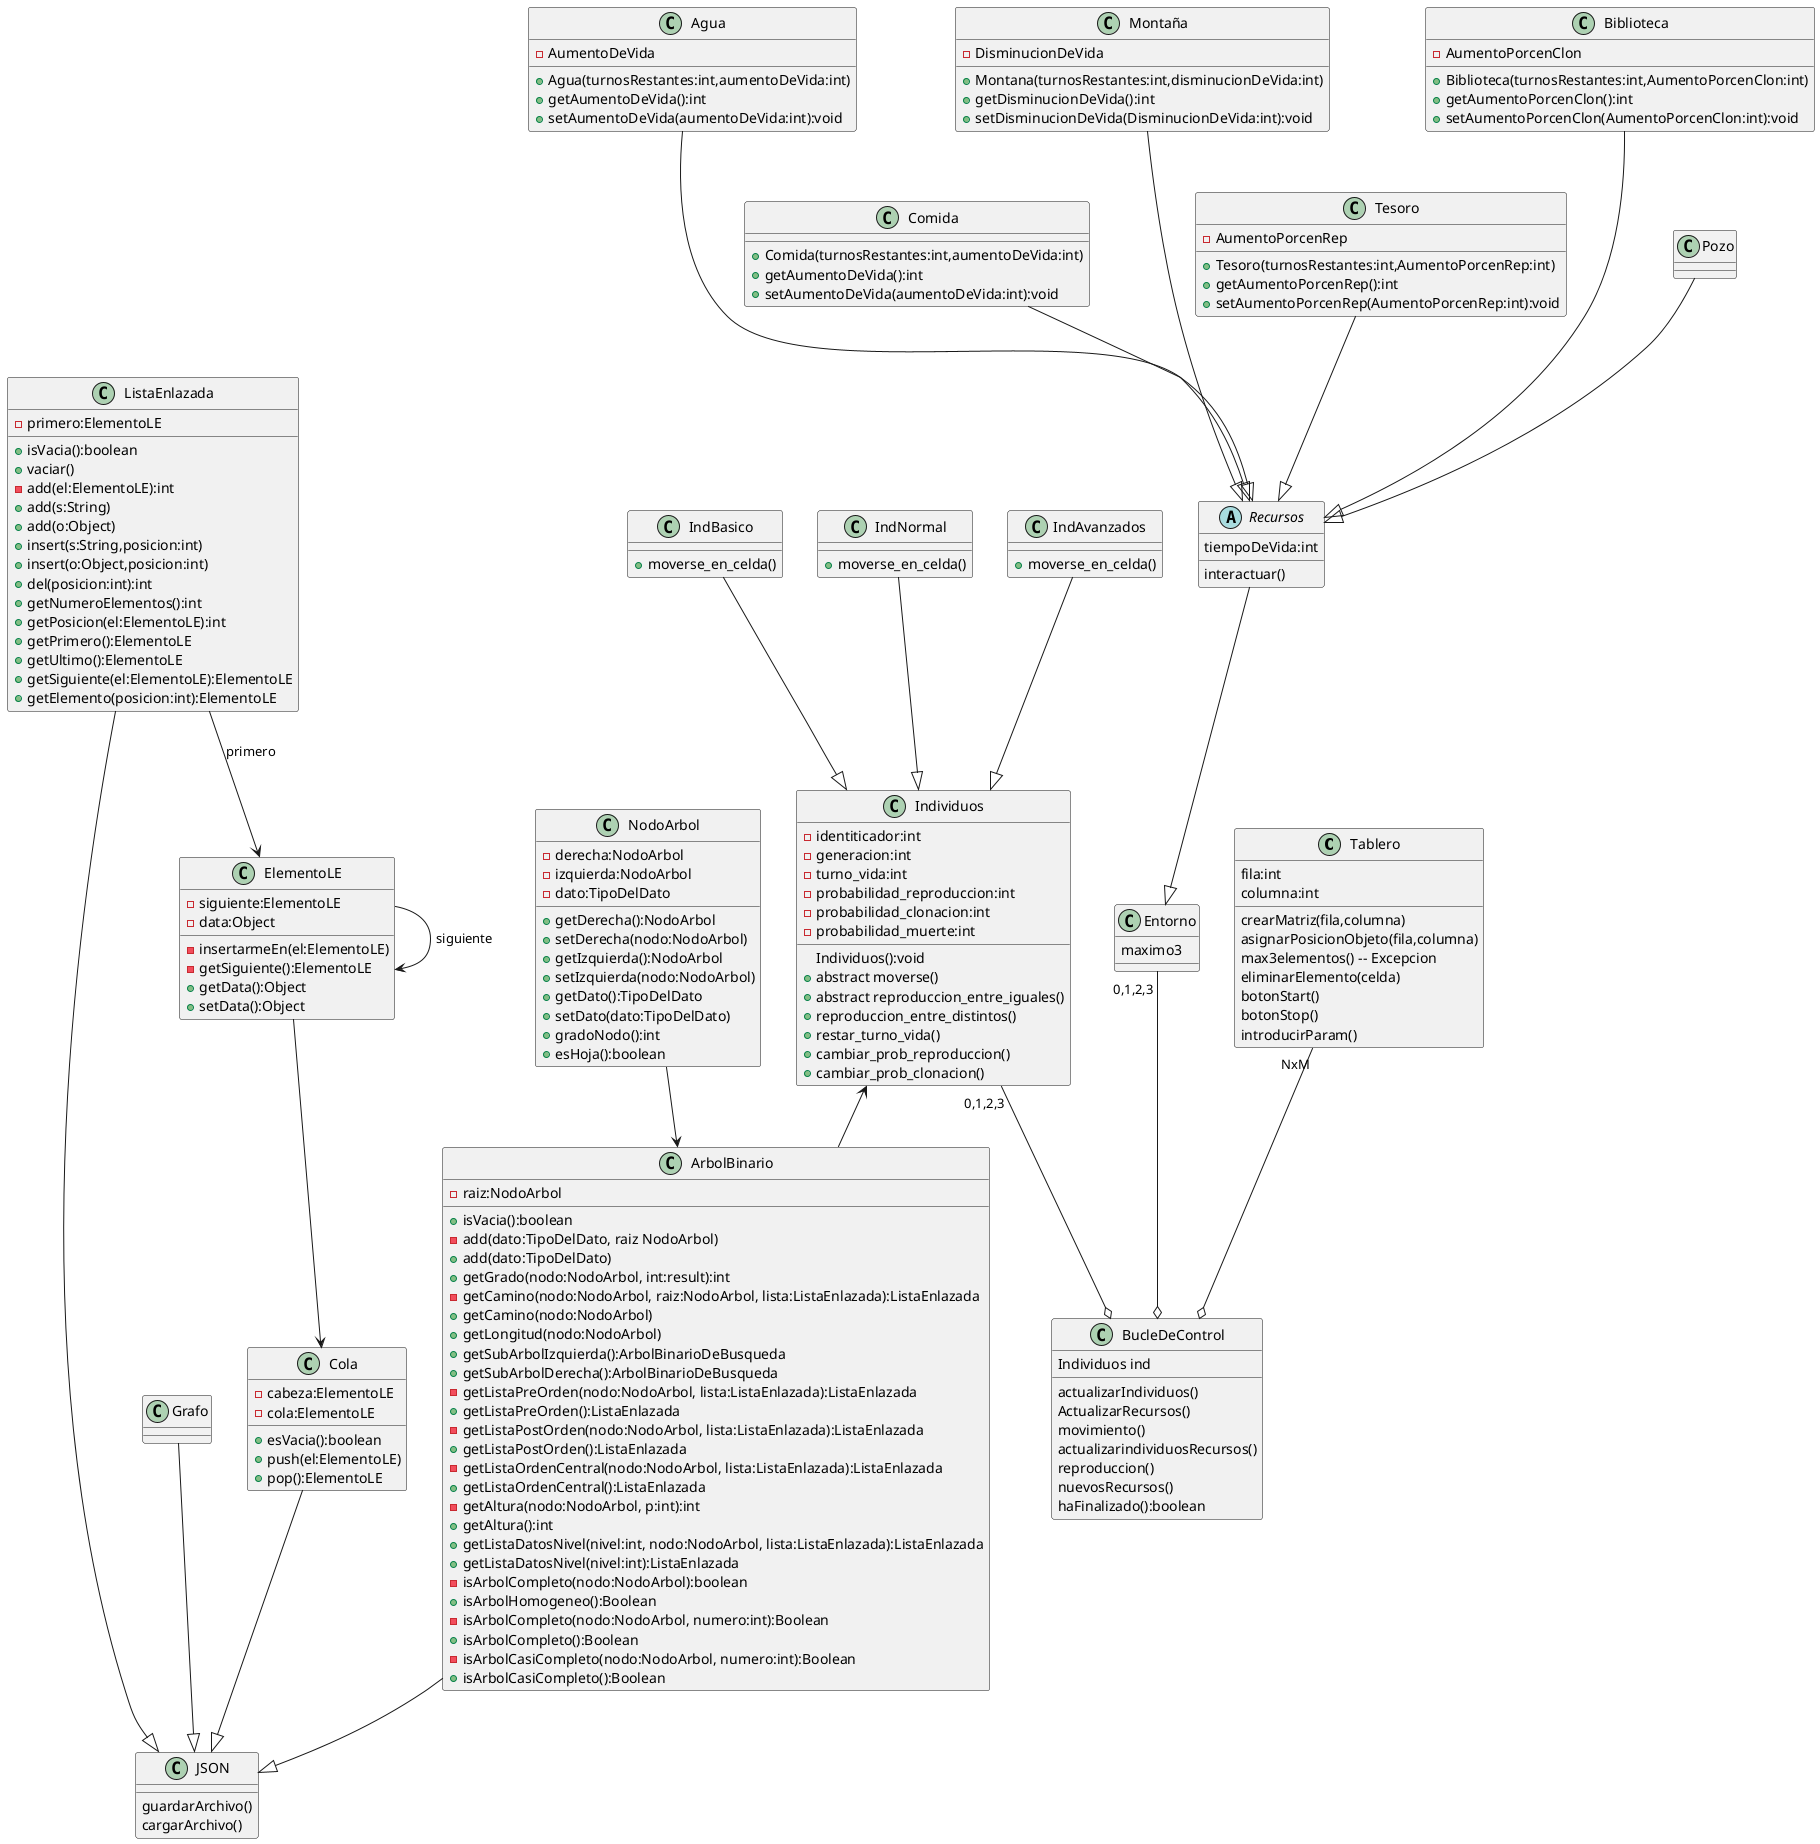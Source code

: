 @startuml
'https://plantuml.com/object-diagram

class Tablero{
fila:int
columna:int
crearMatriz(fila,columna)
asignarPosicionObjeto(fila,columna)
max3elementos() -- Excepcion
eliminarElemento(celda)
botonStart()
botonStop()
introducirParam()
}
class JSON{
guardarArchivo()
cargarArchivo()
}
class BucleDeControl {
Individuos ind
actualizarIndividuos()
ActualizarRecursos()
movimiento()
actualizarindividuosRecursos()
reproduccion()
nuevosRecursos()
haFinalizado():boolean
}

class Individuos{
Individuos():void
-identiticador:int
-generacion:int
-turno_vida:int
-probabilidad_reproduccion:int
-probabilidad_clonacion:int
-probabilidad_muerte:int
+abstract moverse()
+abstract reproduccion_entre_iguales()
+reproduccion_entre_distintos()
+restar_turno_vida()
+cambiar_prob_reproduccion()
+cambiar_prob_clonacion()
}
class IndBasico{
+moverse_en_celda()
}
class IndNormal{
+moverse_en_celda()
}
class IndAvanzados{
+moverse_en_celda()
}



class ArbolBinario{
-raiz:NodoArbol
+isVacia():boolean
-add(dato:TipoDelDato, raiz NodoArbol)
+add(dato:TipoDelDato)
+getGrado(nodo:NodoArbol, int:result):int
-getCamino(nodo:NodoArbol, raiz:NodoArbol, lista:ListaEnlazada):ListaEnlazada
+getCamino(nodo:NodoArbol)
+getLongitud(nodo:NodoArbol)
+getSubArbolIzquierda():ArbolBinarioDeBusqueda
+getSubArbolDerecha():ArbolBinarioDeBusqueda
-getListaPreOrden(nodo:NodoArbol, lista:ListaEnlazada):ListaEnlazada
+getListaPreOrden():ListaEnlazada
-getListaPostOrden(nodo:NodoArbol, lista:ListaEnlazada):ListaEnlazada
+getListaPostOrden():ListaEnlazada
-getListaOrdenCentral(nodo:NodoArbol, lista:ListaEnlazada):ListaEnlazada
+getListaOrdenCentral():ListaEnlazada
-getAltura(nodo:NodoArbol, p:int):int
+getAltura():int
+getListaDatosNivel(nivel:int, nodo:NodoArbol, lista:ListaEnlazada):ListaEnlazada
+getListaDatosNivel(nivel:int):ListaEnlazada
-isArbolCompleto(nodo:NodoArbol):boolean
+isArbolHomogeneo():Boolean
-isArbolCompleto(nodo:NodoArbol, numero:int):Boolean
+isArbolCompleto():Boolean
-isArbolCasiCompleto(nodo:NodoArbol, numero:int):Boolean
+isArbolCasiCompleto():Boolean
}

class NodoArbol{
-derecha:NodoArbol
-izquierda:NodoArbol
-dato:TipoDelDato
+getDerecha():NodoArbol
+setDerecha(nodo:NodoArbol)
+getIzquierda():NodoArbol
+setIzquierda(nodo:NodoArbol)
+getDato():TipoDelDato
+setDato(dato:TipoDelDato)
+gradoNodo():int
+esHoja():boolean
}

class Grafo{}

class ListaEnlazada {
-primero:ElementoLE
+isVacia():boolean
+vaciar()
-add(el:ElementoLE):int
+add(s:String)
+add(o:Object)
+insert(s:String,posicion:int)
+insert(o:Object,posicion:int)
+del(posicion:int):int
+getNumeroElementos():int
+getPosicion(el:ElementoLE):int
+getPrimero():ElementoLE
+getUltimo():ElementoLE
+getSiguiente(el:ElementoLE):ElementoLE
+getElemento(posicion:int):ElementoLE
}

class ElementoLE {
-siguiente:ElementoLE
-data:Object
-insertarmeEn(el:ElementoLE)
-getSiguiente():ElementoLE
+getData():Object
+setData():Object
}

ListaEnlazada --> ElementoLE:primero
ElementoLE --> ElementoLE:siguiente


class Cola{
-cabeza:ElementoLE
-cola:ElementoLE
+esVacia():boolean
+push(el:ElementoLE)
+pop():ElementoLE
}



class Entorno {
maximo3
}
abstract class Recursos{
tiempoDeVida:int
interactuar()
}
class Agua{
-AumentoDeVida
+Agua(turnosRestantes:int,aumentoDeVida:int)
+getAumentoDeVida():int
+setAumentoDeVida(aumentoDeVida:int):void
}
class Comida{
+Comida(turnosRestantes:int,aumentoDeVida:int)
+getAumentoDeVida():int
+setAumentoDeVida(aumentoDeVida:int):void
}
class Montaña{
-DisminucionDeVida
+Montana(turnosRestantes:int,disminucionDeVida:int)
+getDisminucionDeVida():int
+setDisminucionDeVida(DisminucionDeVida:int):void
}
class Tesoro{
-AumentoPorcenRep
+Tesoro(turnosRestantes:int,AumentoPorcenRep:int)
+getAumentoPorcenRep():int
+setAumentoPorcenRep(AumentoPorcenRep:int):void
}
class Biblioteca{
-AumentoPorcenClon
+Biblioteca(turnosRestantes:int,AumentoPorcenClon:int)
+getAumentoPorcenClon():int
+setAumentoPorcenClon(AumentoPorcenClon:int):void
}
class Pozo{
}


Individuos "0,1,2,3" --o BucleDeControl
Entorno "0,1,2,3" --o BucleDeControl
Tablero "NxM" --o BucleDeControl


IndAvanzados --|> Individuos
IndBasico --|> Individuos
IndNormal --|> Individuos

Recursos --|> Entorno
Agua ---|> Recursos
Montaña ---|> Recursos
Comida --|> Recursos
Tesoro --|> Recursos
Biblioteca ---|> Recursos
Pozo --|> Recursos

ElementoLE --> Cola
NodoArbol --> ArbolBinario
ArbolBinario --|> JSON
ListaEnlazada --|> JSON
Grafo --|> JSON
Cola --|> JSON
Individuos <-- ArbolBinario



@enduml
